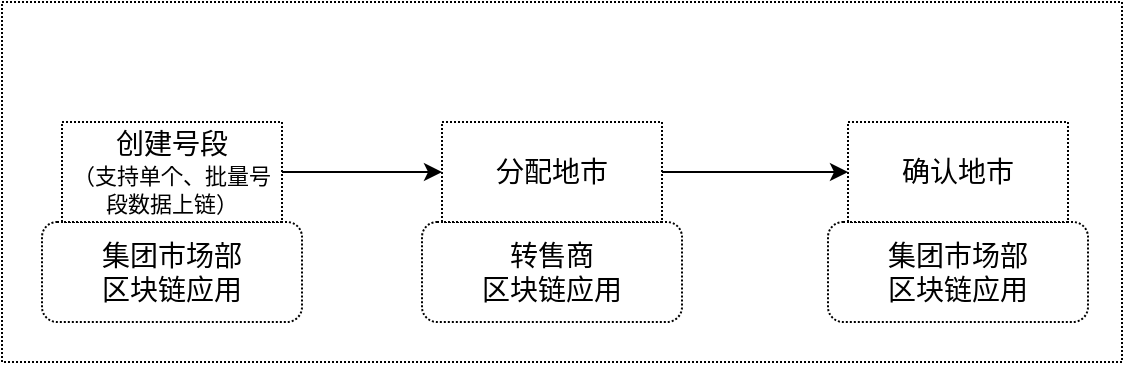 <mxfile version="10.9.5" type="github"><diagram id="PQoPSVVASCK7jUDfLkpT" name="Page-1"><mxGraphModel dx="915" dy="480" grid="1" gridSize="10" guides="1" tooltips="1" connect="1" arrows="1" fold="1" page="1" pageScale="1" pageWidth="827" pageHeight="1169" math="0" shadow="0"><root><mxCell id="0"/><mxCell id="1" parent="0"/><mxCell id="scPd_EeQGbei-R4mtULW-1" value="" style="rounded=0;whiteSpace=wrap;html=1;dashed=1;dashPattern=1 1;" vertex="1" parent="1"><mxGeometry width="560" height="180" as="geometry"/></mxCell><mxCell id="scPd_EeQGbei-R4mtULW-2" value="&lt;font style=&quot;font-size: 14px&quot;&gt;集团市场部&lt;br&gt;区块链应用&lt;/font&gt;" style="rounded=1;whiteSpace=wrap;html=1;dashed=1;dashPattern=1 1;" vertex="1" parent="1"><mxGeometry x="20" y="110" width="130" height="50" as="geometry"/></mxCell><mxCell id="scPd_EeQGbei-R4mtULW-8" style="edgeStyle=orthogonalEdgeStyle;rounded=0;orthogonalLoop=1;jettySize=auto;html=1;exitX=1;exitY=0.5;exitDx=0;exitDy=0;entryX=0;entryY=0.5;entryDx=0;entryDy=0;" edge="1" parent="1" source="scPd_EeQGbei-R4mtULW-3" target="scPd_EeQGbei-R4mtULW-5"><mxGeometry relative="1" as="geometry"/></mxCell><mxCell id="scPd_EeQGbei-R4mtULW-3" value="&lt;font&gt;&lt;span style=&quot;font-size: 14px&quot;&gt;创建号段&lt;/span&gt;&lt;br&gt;&lt;font style=&quot;font-size: 11px&quot;&gt;（支持单个、批量号段数据上链）&lt;/font&gt;&lt;/font&gt;" style="rounded=0;whiteSpace=wrap;html=1;dashed=1;dashPattern=1 1;" vertex="1" parent="1"><mxGeometry x="30" y="60" width="110" height="50" as="geometry"/></mxCell><mxCell id="scPd_EeQGbei-R4mtULW-4" value="&lt;font style=&quot;font-size: 14px&quot;&gt;转售商&lt;br&gt;区块链应用&lt;/font&gt;" style="rounded=1;whiteSpace=wrap;html=1;dashed=1;dashPattern=1 1;" vertex="1" parent="1"><mxGeometry x="210" y="110" width="130" height="50" as="geometry"/></mxCell><mxCell id="scPd_EeQGbei-R4mtULW-9" style="edgeStyle=orthogonalEdgeStyle;rounded=0;orthogonalLoop=1;jettySize=auto;html=1;exitX=1;exitY=0.5;exitDx=0;exitDy=0;entryX=0;entryY=0.5;entryDx=0;entryDy=0;" edge="1" parent="1" source="scPd_EeQGbei-R4mtULW-5" target="scPd_EeQGbei-R4mtULW-7"><mxGeometry relative="1" as="geometry"/></mxCell><mxCell id="scPd_EeQGbei-R4mtULW-5" value="&lt;span style=&quot;font-size: 14px&quot;&gt;分配地市&lt;/span&gt;" style="rounded=0;whiteSpace=wrap;html=1;dashed=1;dashPattern=1 1;" vertex="1" parent="1"><mxGeometry x="220" y="60" width="110" height="50" as="geometry"/></mxCell><mxCell id="scPd_EeQGbei-R4mtULW-6" value="&lt;font style=&quot;font-size: 14px&quot;&gt;集团市场部&lt;br&gt;区块链应用&lt;/font&gt;" style="rounded=1;whiteSpace=wrap;html=1;dashed=1;dashPattern=1 1;" vertex="1" parent="1"><mxGeometry x="413" y="110" width="130" height="50" as="geometry"/></mxCell><mxCell id="scPd_EeQGbei-R4mtULW-7" value="&lt;span style=&quot;font-size: 14px&quot;&gt;确认地市&lt;/span&gt;" style="rounded=0;whiteSpace=wrap;html=1;dashed=1;dashPattern=1 1;" vertex="1" parent="1"><mxGeometry x="423" y="60" width="110" height="50" as="geometry"/></mxCell></root></mxGraphModel></diagram></mxfile>
